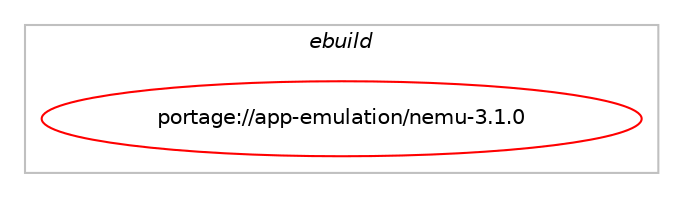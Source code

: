 digraph prolog {

# *************
# Graph options
# *************

newrank=true;
concentrate=true;
compound=true;
graph [rankdir=LR,fontname=Helvetica,fontsize=10,ranksep=1.5];#, ranksep=2.5, nodesep=0.2];
edge  [arrowhead=vee];
node  [fontname=Helvetica,fontsize=10];

# **********
# The ebuild
# **********

subgraph cluster_leftcol {
color=gray;
label=<<i>ebuild</i>>;
id [label="portage://app-emulation/nemu-3.1.0", color=red, width=4, href="../app-emulation/nemu-3.1.0.svg"];
}

# ****************
# The dependencies
# ****************

subgraph cluster_midcol {
color=gray;
label=<<i>dependencies</i>>;
subgraph cluster_compile {
fillcolor="#eeeeee";
style=filled;
label=<<i>compile</i>>;
# *** BEGIN UNKNOWN DEPENDENCY TYPE (TODO) ***
# id -> equal(use_conditional_group(positive,dbus,portage://app-emulation/nemu-3.1.0,[package_dependency(portage://app-emulation/nemu-3.1.0,install,no,sys-apps,dbus,none,[,,],[],[])]))
# *** END UNKNOWN DEPENDENCY TYPE (TODO) ***

# *** BEGIN UNKNOWN DEPENDENCY TYPE (TODO) ***
# id -> equal(use_conditional_group(positive,network-map,portage://app-emulation/nemu-3.1.0,[package_dependency(portage://app-emulation/nemu-3.1.0,install,no,media-gfx,graphviz,none,[,,],[],[use(enable(svg),none)])]))
# *** END UNKNOWN DEPENDENCY TYPE (TODO) ***

# *** BEGIN UNKNOWN DEPENDENCY TYPE (TODO) ***
# id -> equal(use_conditional_group(positive,ovf,portage://app-emulation/nemu-3.1.0,[package_dependency(portage://app-emulation/nemu-3.1.0,install,no,dev-libs,libxml2,none,[,,],[slot(2)],[]),package_dependency(portage://app-emulation/nemu-3.1.0,install,no,app-arch,libarchive,none,[,,],any_same_slot,[])]))
# *** END UNKNOWN DEPENDENCY TYPE (TODO) ***

# *** BEGIN UNKNOWN DEPENDENCY TYPE (TODO) ***
# id -> equal(use_conditional_group(positive,remote-api,portage://app-emulation/nemu-3.1.0,[package_dependency(portage://app-emulation/nemu-3.1.0,install,no,dev-libs,openssl,none,[,,],[],[])]))
# *** END UNKNOWN DEPENDENCY TYPE (TODO) ***

# *** BEGIN UNKNOWN DEPENDENCY TYPE (TODO) ***
# id -> equal(package_dependency(portage://app-emulation/nemu-3.1.0,install,no,app-emulation,qemu,greaterequal,[6.0.0,,-r3,6.0.0-r3],[],[use(enable(vnc),none),use(enable(virtfs),none),use(enable(spice),none)]))
# *** END UNKNOWN DEPENDENCY TYPE (TODO) ***

# *** BEGIN UNKNOWN DEPENDENCY TYPE (TODO) ***
# id -> equal(package_dependency(portage://app-emulation/nemu-3.1.0,install,no,dev-db,sqlite,none,[,,],[slot(3),equal],[]))
# *** END UNKNOWN DEPENDENCY TYPE (TODO) ***

# *** BEGIN UNKNOWN DEPENDENCY TYPE (TODO) ***
# id -> equal(package_dependency(portage://app-emulation/nemu-3.1.0,install,no,dev-libs,json-c,none,[,,],[],[]))
# *** END UNKNOWN DEPENDENCY TYPE (TODO) ***

# *** BEGIN UNKNOWN DEPENDENCY TYPE (TODO) ***
# id -> equal(package_dependency(portage://app-emulation/nemu-3.1.0,install,no,sys-libs,ncurses,none,[,,],any_same_slot,[use(enable(unicode),positive)]))
# *** END UNKNOWN DEPENDENCY TYPE (TODO) ***

# *** BEGIN UNKNOWN DEPENDENCY TYPE (TODO) ***
# id -> equal(package_dependency(portage://app-emulation/nemu-3.1.0,install,no,virtual,libudev,none,[,,],any_same_slot,[]))
# *** END UNKNOWN DEPENDENCY TYPE (TODO) ***

# *** BEGIN UNKNOWN DEPENDENCY TYPE (TODO) ***
# id -> equal(package_dependency(portage://app-emulation/nemu-3.1.0,install,no,virtual,libusb,none,[,,],[slot(1)],[]))
# *** END UNKNOWN DEPENDENCY TYPE (TODO) ***

}
subgraph cluster_compileandrun {
fillcolor="#eeeeee";
style=filled;
label=<<i>compile and run</i>>;
}
subgraph cluster_run {
fillcolor="#eeeeee";
style=filled;
label=<<i>run</i>>;
# *** BEGIN UNKNOWN DEPENDENCY TYPE (TODO) ***
# id -> equal(use_conditional_group(positive,dbus,portage://app-emulation/nemu-3.1.0,[package_dependency(portage://app-emulation/nemu-3.1.0,run,no,sys-apps,dbus,none,[,,],[],[])]))
# *** END UNKNOWN DEPENDENCY TYPE (TODO) ***

# *** BEGIN UNKNOWN DEPENDENCY TYPE (TODO) ***
# id -> equal(use_conditional_group(positive,network-map,portage://app-emulation/nemu-3.1.0,[package_dependency(portage://app-emulation/nemu-3.1.0,run,no,media-gfx,graphviz,none,[,,],[],[use(enable(svg),none)])]))
# *** END UNKNOWN DEPENDENCY TYPE (TODO) ***

# *** BEGIN UNKNOWN DEPENDENCY TYPE (TODO) ***
# id -> equal(use_conditional_group(positive,ovf,portage://app-emulation/nemu-3.1.0,[package_dependency(portage://app-emulation/nemu-3.1.0,run,no,dev-libs,libxml2,none,[,,],[slot(2)],[]),package_dependency(portage://app-emulation/nemu-3.1.0,run,no,app-arch,libarchive,none,[,,],any_same_slot,[])]))
# *** END UNKNOWN DEPENDENCY TYPE (TODO) ***

# *** BEGIN UNKNOWN DEPENDENCY TYPE (TODO) ***
# id -> equal(use_conditional_group(positive,remote-api,portage://app-emulation/nemu-3.1.0,[package_dependency(portage://app-emulation/nemu-3.1.0,run,no,dev-libs,openssl,none,[,,],[],[])]))
# *** END UNKNOWN DEPENDENCY TYPE (TODO) ***

# *** BEGIN UNKNOWN DEPENDENCY TYPE (TODO) ***
# id -> equal(package_dependency(portage://app-emulation/nemu-3.1.0,run,no,app-emulation,qemu,greaterequal,[6.0.0,,-r3,6.0.0-r3],[],[use(enable(vnc),none),use(enable(virtfs),none),use(enable(spice),none)]))
# *** END UNKNOWN DEPENDENCY TYPE (TODO) ***

# *** BEGIN UNKNOWN DEPENDENCY TYPE (TODO) ***
# id -> equal(package_dependency(portage://app-emulation/nemu-3.1.0,run,no,dev-db,sqlite,none,[,,],[slot(3),equal],[]))
# *** END UNKNOWN DEPENDENCY TYPE (TODO) ***

# *** BEGIN UNKNOWN DEPENDENCY TYPE (TODO) ***
# id -> equal(package_dependency(portage://app-emulation/nemu-3.1.0,run,no,dev-libs,json-c,none,[,,],[],[]))
# *** END UNKNOWN DEPENDENCY TYPE (TODO) ***

# *** BEGIN UNKNOWN DEPENDENCY TYPE (TODO) ***
# id -> equal(package_dependency(portage://app-emulation/nemu-3.1.0,run,no,sys-libs,ncurses,none,[,,],any_same_slot,[use(enable(unicode),positive)]))
# *** END UNKNOWN DEPENDENCY TYPE (TODO) ***

# *** BEGIN UNKNOWN DEPENDENCY TYPE (TODO) ***
# id -> equal(package_dependency(portage://app-emulation/nemu-3.1.0,run,no,virtual,libudev,none,[,,],any_same_slot,[]))
# *** END UNKNOWN DEPENDENCY TYPE (TODO) ***

# *** BEGIN UNKNOWN DEPENDENCY TYPE (TODO) ***
# id -> equal(package_dependency(portage://app-emulation/nemu-3.1.0,run,no,virtual,libusb,none,[,,],[slot(1)],[]))
# *** END UNKNOWN DEPENDENCY TYPE (TODO) ***

}
}

# **************
# The candidates
# **************

subgraph cluster_choices {
rank=same;
color=gray;
label=<<i>candidates</i>>;

}

}

